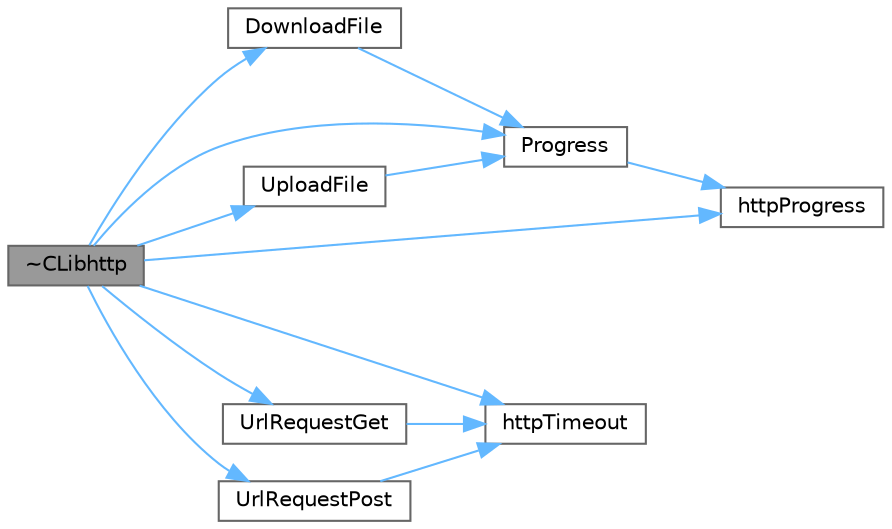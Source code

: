 digraph "~CLibhttp"
{
 // LATEX_PDF_SIZE
  bgcolor="transparent";
  edge [fontname=Helvetica,fontsize=10,labelfontname=Helvetica,labelfontsize=10];
  node [fontname=Helvetica,fontsize=10,shape=box,height=0.2,width=0.4];
  rankdir="LR";
  Node1 [id="Node000001",label="~CLibhttp",height=0.2,width=0.4,color="gray40", fillcolor="grey60", style="filled", fontcolor="black",tooltip=" "];
  Node1 -> Node2 [id="edge1_Node000001_Node000002",color="steelblue1",style="solid",tooltip=" "];
  Node2 [id="Node000002",label="DownloadFile",height=0.2,width=0.4,color="grey40", fillcolor="white", style="filled",URL="$class_c_libhttp.html#a7517480067f7723b125dc8cf7d97a88a",tooltip="从http上下载一个文件"];
  Node2 -> Node3 [id="edge2_Node000002_Node000003",color="steelblue1",style="solid",tooltip=" "];
  Node3 [id="Node000003",label="Progress",height=0.2,width=0.4,color="grey40", fillcolor="white", style="filled",URL="$class_c_libhttp.html#a9c7ce3aa95fd87935e4e45fe3a3cfb27",tooltip=" "];
  Node3 -> Node4 [id="edge3_Node000003_Node000004",color="steelblue1",style="solid",tooltip=" "];
  Node4 [id="Node000004",label="httpProgress",height=0.2,width=0.4,color="grey40", fillcolor="white", style="filled",URL="$class_c_libhttp.html#afb2a0a23c4cb2ceddd230442e7f9e8f4",tooltip=" "];
  Node1 -> Node4 [id="edge4_Node000001_Node000004",color="steelblue1",style="solid",tooltip=" "];
  Node1 -> Node5 [id="edge5_Node000001_Node000005",color="steelblue1",style="solid",tooltip=" "];
  Node5 [id="Node000005",label="httpTimeout",height=0.2,width=0.4,color="grey40", fillcolor="white", style="filled",URL="$class_c_libhttp.html#ab530c9bfbf50bde9c0b72203027b1b21",tooltip=" "];
  Node1 -> Node3 [id="edge6_Node000001_Node000003",color="steelblue1",style="solid",tooltip=" "];
  Node1 -> Node6 [id="edge7_Node000001_Node000006",color="steelblue1",style="solid",tooltip=" "];
  Node6 [id="Node000006",label="UploadFile",height=0.2,width=0.4,color="grey40", fillcolor="white", style="filled",URL="$class_c_libhttp.html#a1be1b3498eebb405f0396353bdf837b5",tooltip="http上传一个文件"];
  Node6 -> Node3 [id="edge8_Node000006_Node000003",color="steelblue1",style="solid",tooltip=" "];
  Node1 -> Node7 [id="edge9_Node000001_Node000007",color="steelblue1",style="solid",tooltip=" "];
  Node7 [id="Node000007",label="UrlRequestGet",height=0.2,width=0.4,color="grey40", fillcolor="white", style="filled",URL="$class_c_libhttp.html#a52d72d391d2b33228bf6eae5dc30fef7",tooltip="向一个http发送一个get请求"];
  Node7 -> Node5 [id="edge10_Node000007_Node000005",color="steelblue1",style="solid",tooltip=" "];
  Node1 -> Node8 [id="edge11_Node000001_Node000008",color="steelblue1",style="solid",tooltip=" "];
  Node8 [id="Node000008",label="UrlRequestPost",height=0.2,width=0.4,color="grey40", fillcolor="white", style="filled",URL="$class_c_libhttp.html#a362fb258b5a1ab3db48230467ca3be5a",tooltip="向一个http发送一个post请求"];
  Node8 -> Node5 [id="edge12_Node000008_Node000005",color="steelblue1",style="solid",tooltip=" "];
}
